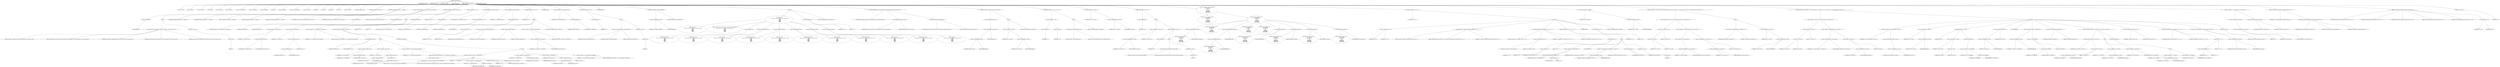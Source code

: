 digraph hostapd_notif_assoc {  
"1000120" [label = "(METHOD,hostapd_notif_assoc)" ]
"1000121" [label = "(PARAM,hostapd_data *hapd)" ]
"1000122" [label = "(PARAM,const u8 *addr)" ]
"1000123" [label = "(PARAM,const u8 *req_ies)" ]
"1000124" [label = "(PARAM,size_t req_ies_len)" ]
"1000125" [label = "(PARAM,int reassoc)" ]
"1000126" [label = "(BLOCK,,)" ]
"1000127" [label = "(LOCAL,v10: __int64)" ]
"1000128" [label = "(LOCAL,v11: const u8 *)" ]
"1000129" [label = "(LOCAL,v12: const char *)" ]
"1000130" [label = "(LOCAL,v13: size_t)" ]
"1000131" [label = "(LOCAL,v14: sta_info *)" ]
"1000132" [label = "(LOCAL,v15: sta_info *)" ]
"1000133" [label = "(LOCAL,v16: wpa_state_machine *)" ]
"1000134" [label = "(LOCAL,v17: unsigned int)" ]
"1000135" [label = "(LOCAL,v18: unsigned int)" ]
"1000136" [label = "(LOCAL,v19: int)" ]
"1000137" [label = "(LOCAL,v20: unsigned int)" ]
"1000138" [label = "(LOCAL,v21: wpa_state_machine *)" ]
"1000139" [label = "(LOCAL,v22: wpa_event)" ]
"1000140" [label = "(LOCAL,v24: u32)" ]
"1000141" [label = "(LOCAL,v25: int)" ]
"1000142" [label = "(LOCAL,v26: u32)" ]
"1000143" [label = "(LOCAL,v27: u8 *)" ]
"1000144" [label = "(LOCAL,eid: u8 [ 1064 ])" ]
"1000145" [label = "(LOCAL,elems: ieee802_11_elems)" ]
"1000146" [label = "(CONTROL_STRUCTURE,if ( !addr ),if ( !addr ))" ]
"1000147" [label = "(<operator>.logicalNot,!addr)" ]
"1000148" [label = "(IDENTIFIER,addr,!addr)" ]
"1000149" [label = "(BLOCK,,)" ]
"1000150" [label = "(wpa_printf,wpa_printf(2, \"hostapd_notif_assoc: Skip event with no address\", req_ies, req_ies_len, reassoc))" ]
"1000151" [label = "(LITERAL,2,wpa_printf(2, \"hostapd_notif_assoc: Skip event with no address\", req_ies, req_ies_len, reassoc))" ]
"1000152" [label = "(LITERAL,\"hostapd_notif_assoc: Skip event with no address\",wpa_printf(2, \"hostapd_notif_assoc: Skip event with no address\", req_ies, req_ies_len, reassoc))" ]
"1000153" [label = "(IDENTIFIER,req_ies,wpa_printf(2, \"hostapd_notif_assoc: Skip event with no address\", req_ies, req_ies_len, reassoc))" ]
"1000154" [label = "(IDENTIFIER,req_ies_len,wpa_printf(2, \"hostapd_notif_assoc: Skip event with no address\", req_ies, req_ies_len, reassoc))" ]
"1000155" [label = "(IDENTIFIER,reassoc,wpa_printf(2, \"hostapd_notif_assoc: Skip event with no address\", req_ies, req_ies_len, reassoc))" ]
"1000156" [label = "(RETURN,return -1;,return -1;)" ]
"1000157" [label = "(<operator>.minus,-1)" ]
"1000158" [label = "(LITERAL,1,-1)" ]
"1000159" [label = "(hostapd_logger,hostapd_logger(hapd, addr, 1u, 2, \"associated\"))" ]
"1000160" [label = "(IDENTIFIER,hapd,hostapd_logger(hapd, addr, 1u, 2, \"associated\"))" ]
"1000161" [label = "(IDENTIFIER,addr,hostapd_logger(hapd, addr, 1u, 2, \"associated\"))" ]
"1000162" [label = "(LITERAL,1u,hostapd_logger(hapd, addr, 1u, 2, \"associated\"))" ]
"1000163" [label = "(LITERAL,2,hostapd_logger(hapd, addr, 1u, 2, \"associated\"))" ]
"1000164" [label = "(LITERAL,\"associated\",hostapd_logger(hapd, addr, 1u, 2, \"associated\"))" ]
"1000165" [label = "(ieee802_11_parse_elems,ieee802_11_parse_elems(req_ies, req_ies_len, &elems, 0))" ]
"1000166" [label = "(IDENTIFIER,req_ies,ieee802_11_parse_elems(req_ies, req_ies_len, &elems, 0))" ]
"1000167" [label = "(IDENTIFIER,req_ies_len,ieee802_11_parse_elems(req_ies, req_ies_len, &elems, 0))" ]
"1000168" [label = "(<operator>.addressOf,&elems)" ]
"1000169" [label = "(IDENTIFIER,elems,ieee802_11_parse_elems(req_ies, req_ies_len, &elems, 0))" ]
"1000170" [label = "(LITERAL,0,ieee802_11_parse_elems(req_ies, req_ies_len, &elems, 0))" ]
"1000171" [label = "(CONTROL_STRUCTURE,if ( elems.wps_ie ),if ( elems.wps_ie ))" ]
"1000172" [label = "(<operator>.fieldAccess,elems.wps_ie)" ]
"1000173" [label = "(IDENTIFIER,elems,if ( elems.wps_ie ))" ]
"1000174" [label = "(FIELD_IDENTIFIER,wps_ie,wps_ie)" ]
"1000175" [label = "(BLOCK,,)" ]
"1000176" [label = "(<operator>.assignment,v10 = elems.wps_ie_len)" ]
"1000177" [label = "(IDENTIFIER,v10,v10 = elems.wps_ie_len)" ]
"1000178" [label = "(<operator>.fieldAccess,elems.wps_ie_len)" ]
"1000179" [label = "(IDENTIFIER,elems,v10 = elems.wps_ie_len)" ]
"1000180" [label = "(FIELD_IDENTIFIER,wps_ie_len,wps_ie_len)" ]
"1000181" [label = "(<operator>.assignment,v11 = elems.wps_ie - 2)" ]
"1000182" [label = "(IDENTIFIER,v11,v11 = elems.wps_ie - 2)" ]
"1000183" [label = "(<operator>.subtraction,elems.wps_ie - 2)" ]
"1000184" [label = "(<operator>.fieldAccess,elems.wps_ie)" ]
"1000185" [label = "(IDENTIFIER,elems,elems.wps_ie - 2)" ]
"1000186" [label = "(FIELD_IDENTIFIER,wps_ie,wps_ie)" ]
"1000187" [label = "(LITERAL,2,elems.wps_ie - 2)" ]
"1000188" [label = "(<operator>.assignment,v12 = \"STA included WPS IE in (Re)AssocReq\")" ]
"1000189" [label = "(IDENTIFIER,v12,v12 = \"STA included WPS IE in (Re)AssocReq\")" ]
"1000190" [label = "(LITERAL,\"STA included WPS IE in (Re)AssocReq\",v12 = \"STA included WPS IE in (Re)AssocReq\")" ]
"1000191" [label = "(CONTROL_STRUCTURE,else,else)" ]
"1000192" [label = "(CONTROL_STRUCTURE,if ( elems.rsn_ie ),if ( elems.rsn_ie ))" ]
"1000193" [label = "(<operator>.fieldAccess,elems.rsn_ie)" ]
"1000194" [label = "(IDENTIFIER,elems,if ( elems.rsn_ie ))" ]
"1000195" [label = "(FIELD_IDENTIFIER,rsn_ie,rsn_ie)" ]
"1000196" [label = "(BLOCK,,)" ]
"1000197" [label = "(<operator>.assignment,v10 = elems.rsn_ie_len)" ]
"1000198" [label = "(IDENTIFIER,v10,v10 = elems.rsn_ie_len)" ]
"1000199" [label = "(<operator>.fieldAccess,elems.rsn_ie_len)" ]
"1000200" [label = "(IDENTIFIER,elems,v10 = elems.rsn_ie_len)" ]
"1000201" [label = "(FIELD_IDENTIFIER,rsn_ie_len,rsn_ie_len)" ]
"1000202" [label = "(<operator>.assignment,v11 = elems.rsn_ie - 2)" ]
"1000203" [label = "(IDENTIFIER,v11,v11 = elems.rsn_ie - 2)" ]
"1000204" [label = "(<operator>.subtraction,elems.rsn_ie - 2)" ]
"1000205" [label = "(<operator>.fieldAccess,elems.rsn_ie)" ]
"1000206" [label = "(IDENTIFIER,elems,elems.rsn_ie - 2)" ]
"1000207" [label = "(FIELD_IDENTIFIER,rsn_ie,rsn_ie)" ]
"1000208" [label = "(LITERAL,2,elems.rsn_ie - 2)" ]
"1000209" [label = "(<operator>.assignment,v12 = \"STA included RSN IE in (Re)AssocReq\")" ]
"1000210" [label = "(IDENTIFIER,v12,v12 = \"STA included RSN IE in (Re)AssocReq\")" ]
"1000211" [label = "(LITERAL,\"STA included RSN IE in (Re)AssocReq\",v12 = \"STA included RSN IE in (Re)AssocReq\")" ]
"1000212" [label = "(CONTROL_STRUCTURE,else,else)" ]
"1000213" [label = "(BLOCK,,)" ]
"1000214" [label = "(CONTROL_STRUCTURE,if ( !elems.wpa_ie ),if ( !elems.wpa_ie ))" ]
"1000215" [label = "(<operator>.logicalNot,!elems.wpa_ie)" ]
"1000216" [label = "(<operator>.fieldAccess,elems.wpa_ie)" ]
"1000217" [label = "(IDENTIFIER,elems,!elems.wpa_ie)" ]
"1000218" [label = "(FIELD_IDENTIFIER,wpa_ie,wpa_ie)" ]
"1000219" [label = "(BLOCK,,)" ]
"1000220" [label = "(wpa_printf,wpa_printf(2, \"STA did not include WPS/RSN/WPA IE in (Re)AssocReq\"))" ]
"1000221" [label = "(LITERAL,2,wpa_printf(2, \"STA did not include WPS/RSN/WPA IE in (Re)AssocReq\"))" ]
"1000222" [label = "(LITERAL,\"STA did not include WPS/RSN/WPA IE in (Re)AssocReq\",wpa_printf(2, \"STA did not include WPS/RSN/WPA IE in (Re)AssocReq\"))" ]
"1000223" [label = "(IDENTIFIER,L,)" ]
"1000224" [label = "(IDENTIFIER,L,)" ]
"1000225" [label = "(<operator>.assignment,v14 = ap_get_sta(hapd, addr))" ]
"1000226" [label = "(IDENTIFIER,v14,v14 = ap_get_sta(hapd, addr))" ]
"1000227" [label = "(ap_get_sta,ap_get_sta(hapd, addr))" ]
"1000228" [label = "(IDENTIFIER,hapd,ap_get_sta(hapd, addr))" ]
"1000229" [label = "(IDENTIFIER,addr,ap_get_sta(hapd, addr))" ]
"1000230" [label = "(CONTROL_STRUCTURE,if ( v14 ),if ( v14 ))" ]
"1000231" [label = "(IDENTIFIER,v14,if ( v14 ))" ]
"1000232" [label = "(CONTROL_STRUCTURE,goto LABEL_10;,goto LABEL_10;)" ]
"1000233" [label = "(CONTROL_STRUCTURE,goto LABEL_12;,goto LABEL_12;)" ]
"1000234" [label = "(<operator>.assignment,v10 = elems.wpa_ie_len)" ]
"1000235" [label = "(IDENTIFIER,v10,v10 = elems.wpa_ie_len)" ]
"1000236" [label = "(<operator>.fieldAccess,elems.wpa_ie_len)" ]
"1000237" [label = "(IDENTIFIER,elems,v10 = elems.wpa_ie_len)" ]
"1000238" [label = "(FIELD_IDENTIFIER,wpa_ie_len,wpa_ie_len)" ]
"1000239" [label = "(<operator>.assignment,v11 = elems.wpa_ie - 2)" ]
"1000240" [label = "(IDENTIFIER,v11,v11 = elems.wpa_ie - 2)" ]
"1000241" [label = "(<operator>.subtraction,elems.wpa_ie - 2)" ]
"1000242" [label = "(<operator>.fieldAccess,elems.wpa_ie)" ]
"1000243" [label = "(IDENTIFIER,elems,elems.wpa_ie - 2)" ]
"1000244" [label = "(FIELD_IDENTIFIER,wpa_ie,wpa_ie)" ]
"1000245" [label = "(LITERAL,2,elems.wpa_ie - 2)" ]
"1000246" [label = "(<operator>.assignment,v12 = \"STA included WPA IE in (Re)AssocReq\")" ]
"1000247" [label = "(IDENTIFIER,v12,v12 = \"STA included WPA IE in (Re)AssocReq\")" ]
"1000248" [label = "(LITERAL,\"STA included WPA IE in (Re)AssocReq\",v12 = \"STA included WPA IE in (Re)AssocReq\")" ]
"1000249" [label = "(<operator>.assignment,v13 = v10 + 2)" ]
"1000250" [label = "(IDENTIFIER,v13,v13 = v10 + 2)" ]
"1000251" [label = "(<operator>.addition,v10 + 2)" ]
"1000252" [label = "(IDENTIFIER,v10,v10 + 2)" ]
"1000253" [label = "(LITERAL,2,v10 + 2)" ]
"1000254" [label = "(wpa_printf,wpa_printf(2, (const unsigned __int8 *)v12))" ]
"1000255" [label = "(LITERAL,2,wpa_printf(2, (const unsigned __int8 *)v12))" ]
"1000256" [label = "(<operator>.cast,(const unsigned __int8 *)v12)" ]
"1000257" [label = "(UNKNOWN,const unsigned __int8 *,const unsigned __int8 *)" ]
"1000258" [label = "(IDENTIFIER,v12,(const unsigned __int8 *)v12)" ]
"1000259" [label = "(<operator>.assignment,v14 = ap_get_sta(hapd, addr))" ]
"1000260" [label = "(IDENTIFIER,v14,v14 = ap_get_sta(hapd, addr))" ]
"1000261" [label = "(ap_get_sta,ap_get_sta(hapd, addr))" ]
"1000262" [label = "(IDENTIFIER,hapd,ap_get_sta(hapd, addr))" ]
"1000263" [label = "(IDENTIFIER,addr,ap_get_sta(hapd, addr))" ]
"1000264" [label = "(CONTROL_STRUCTURE,if ( v14 ),if ( v14 ))" ]
"1000265" [label = "(IDENTIFIER,v14,if ( v14 ))" ]
"1000266" [label = "(BLOCK,,)" ]
"1000267" [label = "(JUMP_TARGET,LABEL_10)" ]
"1000268" [label = "(<operator>.assignment,v15 = v14)" ]
"1000269" [label = "(IDENTIFIER,v15,v15 = v14)" ]
"1000270" [label = "(IDENTIFIER,v14,v15 = v14)" ]
"1000271" [label = "(ap_sta_no_session_timeout,ap_sta_no_session_timeout(hapd, v14))" ]
"1000272" [label = "(IDENTIFIER,hapd,ap_sta_no_session_timeout(hapd, v14))" ]
"1000273" [label = "(IDENTIFIER,v14,ap_sta_no_session_timeout(hapd, v14))" ]
"1000274" [label = "(accounting_sta_stop,accounting_sta_stop(hapd, v15))" ]
"1000275" [label = "(IDENTIFIER,hapd,accounting_sta_stop(hapd, v15))" ]
"1000276" [label = "(IDENTIFIER,v15,accounting_sta_stop(hapd, v15))" ]
"1000277" [label = "(<operator>.assignment,v15->timeout_next = STA_NULLFUNC)" ]
"1000278" [label = "(<operator>.indirectFieldAccess,v15->timeout_next)" ]
"1000279" [label = "(IDENTIFIER,v15,v15->timeout_next = STA_NULLFUNC)" ]
"1000280" [label = "(FIELD_IDENTIFIER,timeout_next,timeout_next)" ]
"1000281" [label = "(IDENTIFIER,STA_NULLFUNC,v15->timeout_next = STA_NULLFUNC)" ]
"1000282" [label = "(CONTROL_STRUCTURE,goto LABEL_13;,goto LABEL_13;)" ]
"1000283" [label = "(JUMP_TARGET,LABEL_12)" ]
"1000284" [label = "(<operator>.assignment,v15 = ap_sta_add(hapd, addr))" ]
"1000285" [label = "(IDENTIFIER,v15,v15 = ap_sta_add(hapd, addr))" ]
"1000286" [label = "(ap_sta_add,ap_sta_add(hapd, addr))" ]
"1000287" [label = "(IDENTIFIER,hapd,ap_sta_add(hapd, addr))" ]
"1000288" [label = "(IDENTIFIER,addr,ap_sta_add(hapd, addr))" ]
"1000289" [label = "(CONTROL_STRUCTURE,if ( !v15 ),if ( !v15 ))" ]
"1000290" [label = "(<operator>.logicalNot,!v15)" ]
"1000291" [label = "(IDENTIFIER,v15,!v15)" ]
"1000292" [label = "(BLOCK,,)" ]
"1000293" [label = "(hostapd_drv_sta_disassoc,hostapd_drv_sta_disassoc(hapd, addr, 5))" ]
"1000294" [label = "(IDENTIFIER,hapd,hostapd_drv_sta_disassoc(hapd, addr, 5))" ]
"1000295" [label = "(IDENTIFIER,addr,hostapd_drv_sta_disassoc(hapd, addr, 5))" ]
"1000296" [label = "(LITERAL,5,hostapd_drv_sta_disassoc(hapd, addr, 5))" ]
"1000297" [label = "(RETURN,return -1;,return -1;)" ]
"1000298" [label = "(<operator>.minus,-1)" ]
"1000299" [label = "(LITERAL,1,-1)" ]
"1000300" [label = "(JUMP_TARGET,LABEL_13)" ]
"1000301" [label = "(<operators>.assignmentAnd,v15->flags &= 0xFFFECFFF)" ]
"1000302" [label = "(<operator>.indirectFieldAccess,v15->flags)" ]
"1000303" [label = "(IDENTIFIER,v15,v15->flags &= 0xFFFECFFF)" ]
"1000304" [label = "(FIELD_IDENTIFIER,flags,flags)" ]
"1000305" [label = "(LITERAL,0xFFFECFFF,v15->flags &= 0xFFFECFFF)" ]
"1000306" [label = "(BLOCK,,)" ]
"1000307" [label = "(wpa_printf,wpa_printf(\n      3,\n      \"STA %02x:%02x:%02x:%02x:%02x:%02x not allowed to connect\",\n      *addr,\n      addr[1],\n      addr[2],\n      addr[3],\n      addr[4],\n      addr[5]))" ]
"1000308" [label = "(LITERAL,3,wpa_printf(\n      3,\n      \"STA %02x:%02x:%02x:%02x:%02x:%02x not allowed to connect\",\n      *addr,\n      addr[1],\n      addr[2],\n      addr[3],\n      addr[4],\n      addr[5]))" ]
"1000309" [label = "(LITERAL,\"STA %02x:%02x:%02x:%02x:%02x:%02x not allowed to connect\",wpa_printf(\n      3,\n      \"STA %02x:%02x:%02x:%02x:%02x:%02x not allowed to connect\",\n      *addr,\n      addr[1],\n      addr[2],\n      addr[3],\n      addr[4],\n      addr[5]))" ]
"1000310" [label = "(<operator>.indirection,*addr)" ]
"1000311" [label = "(IDENTIFIER,addr,wpa_printf(\n      3,\n      \"STA %02x:%02x:%02x:%02x:%02x:%02x not allowed to connect\",\n      *addr,\n      addr[1],\n      addr[2],\n      addr[3],\n      addr[4],\n      addr[5]))" ]
"1000312" [label = "(<operator>.indirectIndexAccess,addr[1])" ]
"1000313" [label = "(IDENTIFIER,addr,wpa_printf(\n      3,\n      \"STA %02x:%02x:%02x:%02x:%02x:%02x not allowed to connect\",\n      *addr,\n      addr[1],\n      addr[2],\n      addr[3],\n      addr[4],\n      addr[5]))" ]
"1000314" [label = "(LITERAL,1,wpa_printf(\n      3,\n      \"STA %02x:%02x:%02x:%02x:%02x:%02x not allowed to connect\",\n      *addr,\n      addr[1],\n      addr[2],\n      addr[3],\n      addr[4],\n      addr[5]))" ]
"1000315" [label = "(<operator>.indirectIndexAccess,addr[2])" ]
"1000316" [label = "(IDENTIFIER,addr,wpa_printf(\n      3,\n      \"STA %02x:%02x:%02x:%02x:%02x:%02x not allowed to connect\",\n      *addr,\n      addr[1],\n      addr[2],\n      addr[3],\n      addr[4],\n      addr[5]))" ]
"1000317" [label = "(LITERAL,2,wpa_printf(\n      3,\n      \"STA %02x:%02x:%02x:%02x:%02x:%02x not allowed to connect\",\n      *addr,\n      addr[1],\n      addr[2],\n      addr[3],\n      addr[4],\n      addr[5]))" ]
"1000318" [label = "(<operator>.indirectIndexAccess,addr[3])" ]
"1000319" [label = "(IDENTIFIER,addr,wpa_printf(\n      3,\n      \"STA %02x:%02x:%02x:%02x:%02x:%02x not allowed to connect\",\n      *addr,\n      addr[1],\n      addr[2],\n      addr[3],\n      addr[4],\n      addr[5]))" ]
"1000320" [label = "(LITERAL,3,wpa_printf(\n      3,\n      \"STA %02x:%02x:%02x:%02x:%02x:%02x not allowed to connect\",\n      *addr,\n      addr[1],\n      addr[2],\n      addr[3],\n      addr[4],\n      addr[5]))" ]
"1000321" [label = "(<operator>.indirectIndexAccess,addr[4])" ]
"1000322" [label = "(IDENTIFIER,addr,wpa_printf(\n      3,\n      \"STA %02x:%02x:%02x:%02x:%02x:%02x not allowed to connect\",\n      *addr,\n      addr[1],\n      addr[2],\n      addr[3],\n      addr[4],\n      addr[5]))" ]
"1000323" [label = "(LITERAL,4,wpa_printf(\n      3,\n      \"STA %02x:%02x:%02x:%02x:%02x:%02x not allowed to connect\",\n      *addr,\n      addr[1],\n      addr[2],\n      addr[3],\n      addr[4],\n      addr[5]))" ]
"1000324" [label = "(<operator>.indirectIndexAccess,addr[5])" ]
"1000325" [label = "(IDENTIFIER,addr,wpa_printf(\n      3,\n      \"STA %02x:%02x:%02x:%02x:%02x:%02x not allowed to connect\",\n      *addr,\n      addr[1],\n      addr[2],\n      addr[3],\n      addr[4],\n      addr[5]))" ]
"1000326" [label = "(LITERAL,5,wpa_printf(\n      3,\n      \"STA %02x:%02x:%02x:%02x:%02x:%02x not allowed to connect\",\n      *addr,\n      addr[1],\n      addr[2],\n      addr[3],\n      addr[4],\n      addr[5]))" ]
"1000327" [label = "(<operator>.assignment,v19 = 1)" ]
"1000328" [label = "(IDENTIFIER,v19,v19 = 1)" ]
"1000329" [label = "(LITERAL,1,v19 = 1)" ]
"1000330" [label = "(CONTROL_STRUCTURE,goto LABEL_32;,goto LABEL_32;)" ]
"1000331" [label = "(ap_copy_sta_supp_op_classes,ap_copy_sta_supp_op_classes(v15, elems.supp_op_classes, elems.supp_op_classes_len))" ]
"1000332" [label = "(IDENTIFIER,v15,ap_copy_sta_supp_op_classes(v15, elems.supp_op_classes, elems.supp_op_classes_len))" ]
"1000333" [label = "(<operator>.fieldAccess,elems.supp_op_classes)" ]
"1000334" [label = "(IDENTIFIER,elems,ap_copy_sta_supp_op_classes(v15, elems.supp_op_classes, elems.supp_op_classes_len))" ]
"1000335" [label = "(FIELD_IDENTIFIER,supp_op_classes,supp_op_classes)" ]
"1000336" [label = "(<operator>.fieldAccess,elems.supp_op_classes_len)" ]
"1000337" [label = "(IDENTIFIER,elems,ap_copy_sta_supp_op_classes(v15, elems.supp_op_classes, elems.supp_op_classes_len))" ]
"1000338" [label = "(FIELD_IDENTIFIER,supp_op_classes_len,supp_op_classes_len)" ]
"1000339" [label = "(CONTROL_STRUCTURE,if ( !hapd->conf->wpa ),if ( !hapd->conf->wpa ))" ]
"1000340" [label = "(<operator>.logicalNot,!hapd->conf->wpa)" ]
"1000341" [label = "(<operator>.indirectFieldAccess,hapd->conf->wpa)" ]
"1000342" [label = "(<operator>.indirectFieldAccess,hapd->conf)" ]
"1000343" [label = "(IDENTIFIER,hapd,!hapd->conf->wpa)" ]
"1000344" [label = "(FIELD_IDENTIFIER,conf,conf)" ]
"1000345" [label = "(FIELD_IDENTIFIER,wpa,wpa)" ]
"1000346" [label = "(BLOCK,,)" ]
"1000347" [label = "(<operator>.assignment,v20 = v15->flags)" ]
"1000348" [label = "(IDENTIFIER,v20,v20 = v15->flags)" ]
"1000349" [label = "(<operator>.indirectFieldAccess,v15->flags)" ]
"1000350" [label = "(IDENTIFIER,v15,v20 = v15->flags)" ]
"1000351" [label = "(FIELD_IDENTIFIER,flags,flags)" ]
"1000352" [label = "(CONTROL_STRUCTURE,goto LABEL_24;,goto LABEL_24;)" ]
"1000353" [label = "(CONTROL_STRUCTURE,if ( !v11 || !v13 ),if ( !v11 || !v13 ))" ]
"1000354" [label = "(<operator>.logicalOr,!v11 || !v13)" ]
"1000355" [label = "(<operator>.logicalNot,!v11)" ]
"1000356" [label = "(IDENTIFIER,v11,!v11)" ]
"1000357" [label = "(<operator>.logicalNot,!v13)" ]
"1000358" [label = "(IDENTIFIER,v13,!v13)" ]
"1000359" [label = "(BLOCK,,)" ]
"1000360" [label = "(wpa_printf,wpa_printf(2, \"No WPA/RSN IE from STA\"))" ]
"1000361" [label = "(LITERAL,2,wpa_printf(2, \"No WPA/RSN IE from STA\"))" ]
"1000362" [label = "(LITERAL,\"No WPA/RSN IE from STA\",wpa_printf(2, \"No WPA/RSN IE from STA\"))" ]
"1000363" [label = "(CONTROL_STRUCTURE,goto LABEL_30;,goto LABEL_30;)" ]
"1000364" [label = "(<operator>.assignment,v16 = v15->wpa_sm)" ]
"1000365" [label = "(IDENTIFIER,v16,v16 = v15->wpa_sm)" ]
"1000366" [label = "(<operator>.indirectFieldAccess,v15->wpa_sm)" ]
"1000367" [label = "(IDENTIFIER,v15,v16 = v15->wpa_sm)" ]
"1000368" [label = "(FIELD_IDENTIFIER,wpa_sm,wpa_sm)" ]
"1000369" [label = "(CONTROL_STRUCTURE,if ( !v16 ),if ( !v16 ))" ]
"1000370" [label = "(<operator>.logicalNot,!v16)" ]
"1000371" [label = "(IDENTIFIER,v16,!v16)" ]
"1000372" [label = "(BLOCK,,)" ]
"1000373" [label = "(<operator>.assignment,v15->wpa_sm = v16)" ]
"1000374" [label = "(<operator>.indirectFieldAccess,v15->wpa_sm)" ]
"1000375" [label = "(IDENTIFIER,v15,v15->wpa_sm = v16)" ]
"1000376" [label = "(FIELD_IDENTIFIER,wpa_sm,wpa_sm)" ]
"1000377" [label = "(IDENTIFIER,v16,v15->wpa_sm = v16)" ]
"1000378" [label = "(CONTROL_STRUCTURE,if ( !v16 ),if ( !v16 ))" ]
"1000379" [label = "(<operator>.logicalNot,!v16)" ]
"1000380" [label = "(IDENTIFIER,v16,!v16)" ]
"1000381" [label = "(BLOCK,,)" ]
"1000382" [label = "(wpa_printf,wpa_printf(5, \"Failed to initialize WPA state machine\"))" ]
"1000383" [label = "(LITERAL,5,wpa_printf(5, \"Failed to initialize WPA state machine\"))" ]
"1000384" [label = "(LITERAL,\"Failed to initialize WPA state machine\",wpa_printf(5, \"Failed to initialize WPA state machine\"))" ]
"1000385" [label = "(RETURN,return -1;,return -1;)" ]
"1000386" [label = "(<operator>.minus,-1)" ]
"1000387" [label = "(LITERAL,1,-1)" ]
"1000388" [label = "(<operator>.assignment,v17 = wpa_validate_wpa_ie(\n          hapd->wpa_auth,\n          v16,\n          hapd->iface->freq,\n          v11,\n          v13,\n          elems.mdie,\n          elems.mdie_len,\n          elems.owe_dh,\n          elems.owe_dh_len))" ]
"1000389" [label = "(IDENTIFIER,v17,v17 = wpa_validate_wpa_ie(\n          hapd->wpa_auth,\n          v16,\n          hapd->iface->freq,\n          v11,\n          v13,\n          elems.mdie,\n          elems.mdie_len,\n          elems.owe_dh,\n          elems.owe_dh_len))" ]
"1000390" [label = "(wpa_validate_wpa_ie,wpa_validate_wpa_ie(\n          hapd->wpa_auth,\n          v16,\n          hapd->iface->freq,\n          v11,\n          v13,\n          elems.mdie,\n          elems.mdie_len,\n          elems.owe_dh,\n          elems.owe_dh_len))" ]
"1000391" [label = "(<operator>.indirectFieldAccess,hapd->wpa_auth)" ]
"1000392" [label = "(IDENTIFIER,hapd,wpa_validate_wpa_ie(\n          hapd->wpa_auth,\n          v16,\n          hapd->iface->freq,\n          v11,\n          v13,\n          elems.mdie,\n          elems.mdie_len,\n          elems.owe_dh,\n          elems.owe_dh_len))" ]
"1000393" [label = "(FIELD_IDENTIFIER,wpa_auth,wpa_auth)" ]
"1000394" [label = "(IDENTIFIER,v16,wpa_validate_wpa_ie(\n          hapd->wpa_auth,\n          v16,\n          hapd->iface->freq,\n          v11,\n          v13,\n          elems.mdie,\n          elems.mdie_len,\n          elems.owe_dh,\n          elems.owe_dh_len))" ]
"1000395" [label = "(<operator>.indirectFieldAccess,hapd->iface->freq)" ]
"1000396" [label = "(<operator>.indirectFieldAccess,hapd->iface)" ]
"1000397" [label = "(IDENTIFIER,hapd,wpa_validate_wpa_ie(\n          hapd->wpa_auth,\n          v16,\n          hapd->iface->freq,\n          v11,\n          v13,\n          elems.mdie,\n          elems.mdie_len,\n          elems.owe_dh,\n          elems.owe_dh_len))" ]
"1000398" [label = "(FIELD_IDENTIFIER,iface,iface)" ]
"1000399" [label = "(FIELD_IDENTIFIER,freq,freq)" ]
"1000400" [label = "(IDENTIFIER,v11,wpa_validate_wpa_ie(\n          hapd->wpa_auth,\n          v16,\n          hapd->iface->freq,\n          v11,\n          v13,\n          elems.mdie,\n          elems.mdie_len,\n          elems.owe_dh,\n          elems.owe_dh_len))" ]
"1000401" [label = "(IDENTIFIER,v13,wpa_validate_wpa_ie(\n          hapd->wpa_auth,\n          v16,\n          hapd->iface->freq,\n          v11,\n          v13,\n          elems.mdie,\n          elems.mdie_len,\n          elems.owe_dh,\n          elems.owe_dh_len))" ]
"1000402" [label = "(<operator>.fieldAccess,elems.mdie)" ]
"1000403" [label = "(IDENTIFIER,elems,wpa_validate_wpa_ie(\n          hapd->wpa_auth,\n          v16,\n          hapd->iface->freq,\n          v11,\n          v13,\n          elems.mdie,\n          elems.mdie_len,\n          elems.owe_dh,\n          elems.owe_dh_len))" ]
"1000404" [label = "(FIELD_IDENTIFIER,mdie,mdie)" ]
"1000405" [label = "(<operator>.fieldAccess,elems.mdie_len)" ]
"1000406" [label = "(IDENTIFIER,elems,wpa_validate_wpa_ie(\n          hapd->wpa_auth,\n          v16,\n          hapd->iface->freq,\n          v11,\n          v13,\n          elems.mdie,\n          elems.mdie_len,\n          elems.owe_dh,\n          elems.owe_dh_len))" ]
"1000407" [label = "(FIELD_IDENTIFIER,mdie_len,mdie_len)" ]
"1000408" [label = "(<operator>.fieldAccess,elems.owe_dh)" ]
"1000409" [label = "(IDENTIFIER,elems,wpa_validate_wpa_ie(\n          hapd->wpa_auth,\n          v16,\n          hapd->iface->freq,\n          v11,\n          v13,\n          elems.mdie,\n          elems.mdie_len,\n          elems.owe_dh,\n          elems.owe_dh_len))" ]
"1000410" [label = "(FIELD_IDENTIFIER,owe_dh,owe_dh)" ]
"1000411" [label = "(<operator>.fieldAccess,elems.owe_dh_len)" ]
"1000412" [label = "(IDENTIFIER,elems,wpa_validate_wpa_ie(\n          hapd->wpa_auth,\n          v16,\n          hapd->iface->freq,\n          v11,\n          v13,\n          elems.mdie,\n          elems.mdie_len,\n          elems.owe_dh,\n          elems.owe_dh_len))" ]
"1000413" [label = "(FIELD_IDENTIFIER,owe_dh_len,owe_dh_len)" ]
"1000414" [label = "(CONTROL_STRUCTURE,if ( v17 ),if ( v17 ))" ]
"1000415" [label = "(IDENTIFIER,v17,if ( v17 ))" ]
"1000416" [label = "(BLOCK,,)" ]
"1000417" [label = "(<operator>.assignment,v18 = v17)" ]
"1000418" [label = "(IDENTIFIER,v18,v18 = v17)" ]
"1000419" [label = "(IDENTIFIER,v17,v18 = v17)" ]
"1000420" [label = "(wpa_printf,wpa_printf(2, \"WPA/RSN information element rejected? (res %u)\", v17))" ]
"1000421" [label = "(LITERAL,2,wpa_printf(2, \"WPA/RSN information element rejected? (res %u)\", v17))" ]
"1000422" [label = "(LITERAL,\"WPA/RSN information element rejected? (res %u)\",wpa_printf(2, \"WPA/RSN information element rejected? (res %u)\", v17))" ]
"1000423" [label = "(IDENTIFIER,v17,wpa_printf(2, \"WPA/RSN information element rejected? (res %u)\", v17))" ]
"1000424" [label = "(wpa_hexdump,wpa_hexdump(2, (const unsigned __int8 *)\"IE\", v11, v13))" ]
"1000425" [label = "(LITERAL,2,wpa_hexdump(2, (const unsigned __int8 *)\"IE\", v11, v13))" ]
"1000426" [label = "(<operator>.cast,(const unsigned __int8 *)\"IE\")" ]
"1000427" [label = "(UNKNOWN,const unsigned __int8 *,const unsigned __int8 *)" ]
"1000428" [label = "(LITERAL,\"IE\",(const unsigned __int8 *)\"IE\")" ]
"1000429" [label = "(IDENTIFIER,v11,wpa_hexdump(2, (const unsigned __int8 *)\"IE\", v11, v13))" ]
"1000430" [label = "(IDENTIFIER,v13,wpa_hexdump(2, (const unsigned __int8 *)\"IE\", v11, v13))" ]
"1000431" [label = "(CONTROL_STRUCTURE,if ( v18 - 2 < 7 ),if ( v18 - 2 < 7 ))" ]
"1000432" [label = "(<operator>.lessThan,v18 - 2 < 7)" ]
"1000433" [label = "(<operator>.subtraction,v18 - 2)" ]
"1000434" [label = "(IDENTIFIER,v18,v18 - 2)" ]
"1000435" [label = "(LITERAL,2,v18 - 2)" ]
"1000436" [label = "(LITERAL,7,v18 - 2 < 7)" ]
"1000437" [label = "(BLOCK,,)" ]
"1000438" [label = "(<operator>.assignment,v19 = dword_4843F0[v18 - 2])" ]
"1000439" [label = "(IDENTIFIER,v19,v19 = dword_4843F0[v18 - 2])" ]
"1000440" [label = "(<operator>.indirectIndexAccess,dword_4843F0[v18 - 2])" ]
"1000441" [label = "(IDENTIFIER,dword_4843F0,v19 = dword_4843F0[v18 - 2])" ]
"1000442" [label = "(<operator>.subtraction,v18 - 2)" ]
"1000443" [label = "(IDENTIFIER,v18,v18 - 2)" ]
"1000444" [label = "(LITERAL,2,v18 - 2)" ]
"1000445" [label = "(JUMP_TARGET,LABEL_32)" ]
"1000446" [label = "(hostapd_drv_sta_disassoc,hostapd_drv_sta_disassoc(hapd, v15->addr, v19))" ]
"1000447" [label = "(IDENTIFIER,hapd,hostapd_drv_sta_disassoc(hapd, v15->addr, v19))" ]
"1000448" [label = "(<operator>.indirectFieldAccess,v15->addr)" ]
"1000449" [label = "(IDENTIFIER,v15,hostapd_drv_sta_disassoc(hapd, v15->addr, v19))" ]
"1000450" [label = "(FIELD_IDENTIFIER,addr,addr)" ]
"1000451" [label = "(IDENTIFIER,v19,hostapd_drv_sta_disassoc(hapd, v15->addr, v19))" ]
"1000452" [label = "(ap_free_sta,ap_free_sta(hapd, v15))" ]
"1000453" [label = "(IDENTIFIER,hapd,ap_free_sta(hapd, v15))" ]
"1000454" [label = "(IDENTIFIER,v15,ap_free_sta(hapd, v15))" ]
"1000455" [label = "(RETURN,return -1;,return -1;)" ]
"1000456" [label = "(<operator>.minus,-1)" ]
"1000457" [label = "(LITERAL,1,-1)" ]
"1000458" [label = "(JUMP_TARGET,LABEL_30)" ]
"1000459" [label = "(<operator>.assignment,v19 = 13)" ]
"1000460" [label = "(IDENTIFIER,v19,v19 = 13)" ]
"1000461" [label = "(LITERAL,13,v19 = 13)" ]
"1000462" [label = "(CONTROL_STRUCTURE,goto LABEL_32;,goto LABEL_32;)" ]
"1000463" [label = "(<operator>.assignment,v24 = v15->flags)" ]
"1000464" [label = "(IDENTIFIER,v24,v24 = v15->flags)" ]
"1000465" [label = "(<operator>.indirectFieldAccess,v15->flags)" ]
"1000466" [label = "(IDENTIFIER,v15,v24 = v15->flags)" ]
"1000467" [label = "(FIELD_IDENTIFIER,flags,flags)" ]
"1000468" [label = "(CONTROL_STRUCTURE,if ( (~v24 & 0x402) == 0 && !v15->sa_query_timed_out && v15->sa_query_count >= 1 ),if ( (~v24 & 0x402) == 0 && !v15->sa_query_timed_out && v15->sa_query_count >= 1 ))" ]
"1000469" [label = "(<operator>.logicalAnd,(~v24 & 0x402) == 0 && !v15->sa_query_timed_out && v15->sa_query_count >= 1)" ]
"1000470" [label = "(<operator>.equals,(~v24 & 0x402) == 0)" ]
"1000471" [label = "(<operator>.and,~v24 & 0x402)" ]
"1000472" [label = "(IDENTIFIER,~v24,~v24 & 0x402)" ]
"1000473" [label = "(LITERAL,0x402,~v24 & 0x402)" ]
"1000474" [label = "(LITERAL,0,(~v24 & 0x402) == 0)" ]
"1000475" [label = "(<operator>.logicalAnd,!v15->sa_query_timed_out && v15->sa_query_count >= 1)" ]
"1000476" [label = "(<operator>.logicalNot,!v15->sa_query_timed_out)" ]
"1000477" [label = "(<operator>.indirectFieldAccess,v15->sa_query_timed_out)" ]
"1000478" [label = "(IDENTIFIER,v15,!v15->sa_query_timed_out)" ]
"1000479" [label = "(FIELD_IDENTIFIER,sa_query_timed_out,sa_query_timed_out)" ]
"1000480" [label = "(<operator>.greaterEqualsThan,v15->sa_query_count >= 1)" ]
"1000481" [label = "(<operator>.indirectFieldAccess,v15->sa_query_count)" ]
"1000482" [label = "(IDENTIFIER,v15,v15->sa_query_count >= 1)" ]
"1000483" [label = "(FIELD_IDENTIFIER,sa_query_count,sa_query_count)" ]
"1000484" [label = "(LITERAL,1,v15->sa_query_count >= 1)" ]
"1000485" [label = "(BLOCK,,)" ]
"1000486" [label = "(ap_check_sa_query_timeout,ap_check_sa_query_timeout(hapd, v15))" ]
"1000487" [label = "(IDENTIFIER,hapd,ap_check_sa_query_timeout(hapd, v15))" ]
"1000488" [label = "(IDENTIFIER,v15,ap_check_sa_query_timeout(hapd, v15))" ]
"1000489" [label = "(<operator>.assignment,v24 = v15->flags)" ]
"1000490" [label = "(IDENTIFIER,v24,v24 = v15->flags)" ]
"1000491" [label = "(<operator>.indirectFieldAccess,v15->flags)" ]
"1000492" [label = "(IDENTIFIER,v15,v24 = v15->flags)" ]
"1000493" [label = "(FIELD_IDENTIFIER,flags,flags)" ]
"1000494" [label = "(CONTROL_STRUCTURE,if ( (~v24 & 0x402) != 0 || v15->sa_query_timed_out || v15->auth_alg == 2 ),if ( (~v24 & 0x402) != 0 || v15->sa_query_timed_out || v15->auth_alg == 2 ))" ]
"1000495" [label = "(<operator>.logicalOr,(~v24 & 0x402) != 0 || v15->sa_query_timed_out || v15->auth_alg == 2)" ]
"1000496" [label = "(<operator>.notEquals,(~v24 & 0x402) != 0)" ]
"1000497" [label = "(<operator>.and,~v24 & 0x402)" ]
"1000498" [label = "(IDENTIFIER,~v24,~v24 & 0x402)" ]
"1000499" [label = "(LITERAL,0x402,~v24 & 0x402)" ]
"1000500" [label = "(LITERAL,0,(~v24 & 0x402) != 0)" ]
"1000501" [label = "(<operator>.logicalOr,v15->sa_query_timed_out || v15->auth_alg == 2)" ]
"1000502" [label = "(<operator>.indirectFieldAccess,v15->sa_query_timed_out)" ]
"1000503" [label = "(IDENTIFIER,v15,v15->sa_query_timed_out || v15->auth_alg == 2)" ]
"1000504" [label = "(FIELD_IDENTIFIER,sa_query_timed_out,sa_query_timed_out)" ]
"1000505" [label = "(<operator>.equals,v15->auth_alg == 2)" ]
"1000506" [label = "(<operator>.indirectFieldAccess,v15->auth_alg)" ]
"1000507" [label = "(IDENTIFIER,v15,v15->auth_alg == 2)" ]
"1000508" [label = "(FIELD_IDENTIFIER,auth_alg,auth_alg)" ]
"1000509" [label = "(LITERAL,2,v15->auth_alg == 2)" ]
"1000510" [label = "(BLOCK,,)" ]
"1000511" [label = "(<operator>.assignment,v25 = wpa_auth_uses_mfp(v15->wpa_sm))" ]
"1000512" [label = "(IDENTIFIER,v25,v25 = wpa_auth_uses_mfp(v15->wpa_sm))" ]
"1000513" [label = "(wpa_auth_uses_mfp,wpa_auth_uses_mfp(v15->wpa_sm))" ]
"1000514" [label = "(<operator>.indirectFieldAccess,v15->wpa_sm)" ]
"1000515" [label = "(IDENTIFIER,v15,wpa_auth_uses_mfp(v15->wpa_sm))" ]
"1000516" [label = "(FIELD_IDENTIFIER,wpa_sm,wpa_sm)" ]
"1000517" [label = "(<operator>.assignment,v26 = v15->flags)" ]
"1000518" [label = "(IDENTIFIER,v26,v26 = v15->flags)" ]
"1000519" [label = "(<operator>.indirectFieldAccess,v15->flags)" ]
"1000520" [label = "(IDENTIFIER,v15,v26 = v15->flags)" ]
"1000521" [label = "(FIELD_IDENTIFIER,flags,flags)" ]
"1000522" [label = "(CONTROL_STRUCTURE,if ( v25 ),if ( v25 ))" ]
"1000523" [label = "(IDENTIFIER,v25,if ( v25 ))" ]
"1000524" [label = "(<operator>.assignment,v20 = v26 | 0x400)" ]
"1000525" [label = "(IDENTIFIER,v20,v20 = v26 | 0x400)" ]
"1000526" [label = "(<operator>.or,v26 | 0x400)" ]
"1000527" [label = "(IDENTIFIER,v26,v26 | 0x400)" ]
"1000528" [label = "(LITERAL,0x400,v26 | 0x400)" ]
"1000529" [label = "(CONTROL_STRUCTURE,else,else)" ]
"1000530" [label = "(<operator>.assignment,v20 = v26 & 0xFFFFFBFF)" ]
"1000531" [label = "(IDENTIFIER,v20,v20 = v26 & 0xFFFFFBFF)" ]
"1000532" [label = "(<operator>.and,v26 & 0xFFFFFBFF)" ]
"1000533" [label = "(IDENTIFIER,v26,v26 & 0xFFFFFBFF)" ]
"1000534" [label = "(LITERAL,0xFFFFFBFF,v26 & 0xFFFFFBFF)" ]
"1000535" [label = "(<operator>.assignment,v15->flags = v20)" ]
"1000536" [label = "(<operator>.indirectFieldAccess,v15->flags)" ]
"1000537" [label = "(IDENTIFIER,v15,v15->flags = v20)" ]
"1000538" [label = "(FIELD_IDENTIFIER,flags,flags)" ]
"1000539" [label = "(IDENTIFIER,v20,v15->flags = v20)" ]
"1000540" [label = "(JUMP_TARGET,LABEL_24)" ]
"1000541" [label = "(<operator>.assignment,v15->flags = v20 & 0xFFF7FFFF | 3)" ]
"1000542" [label = "(<operator>.indirectFieldAccess,v15->flags)" ]
"1000543" [label = "(IDENTIFIER,v15,v15->flags = v20 & 0xFFF7FFFF | 3)" ]
"1000544" [label = "(FIELD_IDENTIFIER,flags,flags)" ]
"1000545" [label = "(<operator>.or,v20 & 0xFFF7FFFF | 3)" ]
"1000546" [label = "(<operator>.and,v20 & 0xFFF7FFFF)" ]
"1000547" [label = "(IDENTIFIER,v20,v20 & 0xFFF7FFFF)" ]
"1000548" [label = "(LITERAL,0xFFF7FFFF,v20 & 0xFFF7FFFF)" ]
"1000549" [label = "(LITERAL,3,v20 & 0xFFF7FFFF | 3)" ]
"1000550" [label = "(hostapd_set_sta_flags,hostapd_set_sta_flags(hapd, v15))" ]
"1000551" [label = "(IDENTIFIER,hapd,hostapd_set_sta_flags(hapd, v15))" ]
"1000552" [label = "(IDENTIFIER,v15,hostapd_set_sta_flags(hapd, v15))" ]
"1000553" [label = "(CONTROL_STRUCTURE,if ( reassoc && v15->auth_alg == 2 ),if ( reassoc && v15->auth_alg == 2 ))" ]
"1000554" [label = "(<operator>.logicalAnd,reassoc && v15->auth_alg == 2)" ]
"1000555" [label = "(IDENTIFIER,reassoc,reassoc && v15->auth_alg == 2)" ]
"1000556" [label = "(<operator>.equals,v15->auth_alg == 2)" ]
"1000557" [label = "(<operator>.indirectFieldAccess,v15->auth_alg)" ]
"1000558" [label = "(IDENTIFIER,v15,v15->auth_alg == 2)" ]
"1000559" [label = "(FIELD_IDENTIFIER,auth_alg,auth_alg)" ]
"1000560" [label = "(LITERAL,2,v15->auth_alg == 2)" ]
"1000561" [label = "(BLOCK,,)" ]
"1000562" [label = "(<operator>.assignment,v21 = v15->wpa_sm)" ]
"1000563" [label = "(IDENTIFIER,v21,v21 = v15->wpa_sm)" ]
"1000564" [label = "(<operator>.indirectFieldAccess,v15->wpa_sm)" ]
"1000565" [label = "(IDENTIFIER,v15,v21 = v15->wpa_sm)" ]
"1000566" [label = "(FIELD_IDENTIFIER,wpa_sm,wpa_sm)" ]
"1000567" [label = "(<operator>.assignment,v22 = WPA_ASSOC_FT)" ]
"1000568" [label = "(IDENTIFIER,v22,v22 = WPA_ASSOC_FT)" ]
"1000569" [label = "(IDENTIFIER,WPA_ASSOC_FT,v22 = WPA_ASSOC_FT)" ]
"1000570" [label = "(CONTROL_STRUCTURE,else,else)" ]
"1000571" [label = "(BLOCK,,)" ]
"1000572" [label = "(<operator>.assignment,v21 = v15->wpa_sm)" ]
"1000573" [label = "(IDENTIFIER,v21,v21 = v15->wpa_sm)" ]
"1000574" [label = "(<operator>.indirectFieldAccess,v15->wpa_sm)" ]
"1000575" [label = "(IDENTIFIER,v15,v21 = v15->wpa_sm)" ]
"1000576" [label = "(FIELD_IDENTIFIER,wpa_sm,wpa_sm)" ]
"1000577" [label = "(<operator>.assignment,v22 = WPA_ASSOC)" ]
"1000578" [label = "(IDENTIFIER,v22,v22 = WPA_ASSOC)" ]
"1000579" [label = "(IDENTIFIER,WPA_ASSOC,v22 = WPA_ASSOC)" ]
"1000580" [label = "(wpa_auth_sm_event,wpa_auth_sm_event(v21, v22))" ]
"1000581" [label = "(IDENTIFIER,v21,wpa_auth_sm_event(v21, v22))" ]
"1000582" [label = "(IDENTIFIER,v22,wpa_auth_sm_event(v21, v22))" ]
"1000583" [label = "(hostapd_new_assoc_sta,hostapd_new_assoc_sta(hapd, v15, (v20 >> 1) & 1))" ]
"1000584" [label = "(IDENTIFIER,hapd,hostapd_new_assoc_sta(hapd, v15, (v20 >> 1) & 1))" ]
"1000585" [label = "(IDENTIFIER,v15,hostapd_new_assoc_sta(hapd, v15, (v20 >> 1) & 1))" ]
"1000586" [label = "(<operator>.and,(v20 >> 1) & 1)" ]
"1000587" [label = "(<operator>.arithmeticShiftRight,v20 >> 1)" ]
"1000588" [label = "(IDENTIFIER,v20,v20 >> 1)" ]
"1000589" [label = "(LITERAL,1,v20 >> 1)" ]
"1000590" [label = "(LITERAL,1,(v20 >> 1) & 1)" ]
"1000591" [label = "(ieee802_1x_notify_port_enabled,ieee802_1x_notify_port_enabled(v15->eapol_sm, 1))" ]
"1000592" [label = "(<operator>.indirectFieldAccess,v15->eapol_sm)" ]
"1000593" [label = "(IDENTIFIER,v15,ieee802_1x_notify_port_enabled(v15->eapol_sm, 1))" ]
"1000594" [label = "(FIELD_IDENTIFIER,eapol_sm,eapol_sm)" ]
"1000595" [label = "(LITERAL,1,ieee802_1x_notify_port_enabled(v15->eapol_sm, 1))" ]
"1000596" [label = "(RETURN,return 0;,return 0;)" ]
"1000597" [label = "(LITERAL,0,return 0;)" ]
"1000598" [label = "(CONTROL_STRUCTURE,if ( !v15->sa_query_count ),if ( !v15->sa_query_count ))" ]
"1000599" [label = "(<operator>.logicalNot,!v15->sa_query_count)" ]
"1000600" [label = "(<operator>.indirectFieldAccess,v15->sa_query_count)" ]
"1000601" [label = "(IDENTIFIER,v15,!v15->sa_query_count)" ]
"1000602" [label = "(FIELD_IDENTIFIER,sa_query_count,sa_query_count)" ]
"1000603" [label = "(ap_sta_start_sa_query,ap_sta_start_sa_query(hapd, v15))" ]
"1000604" [label = "(IDENTIFIER,hapd,ap_sta_start_sa_query(hapd, v15))" ]
"1000605" [label = "(IDENTIFIER,v15,ap_sta_start_sa_query(hapd, v15))" ]
"1000606" [label = "(<operator>.assignment,v27 = hostapd_eid_assoc_comeback_time(hapd, v15, eid))" ]
"1000607" [label = "(IDENTIFIER,v27,v27 = hostapd_eid_assoc_comeback_time(hapd, v15, eid))" ]
"1000608" [label = "(hostapd_eid_assoc_comeback_time,hostapd_eid_assoc_comeback_time(hapd, v15, eid))" ]
"1000609" [label = "(IDENTIFIER,hapd,hostapd_eid_assoc_comeback_time(hapd, v15, eid))" ]
"1000610" [label = "(IDENTIFIER,v15,hostapd_eid_assoc_comeback_time(hapd, v15, eid))" ]
"1000611" [label = "(IDENTIFIER,eid,hostapd_eid_assoc_comeback_time(hapd, v15, eid))" ]
"1000612" [label = "(hostapd_sta_assoc,hostapd_sta_assoc(hapd, addr, reassoc, 0x1Eu, eid, v27 - eid))" ]
"1000613" [label = "(IDENTIFIER,hapd,hostapd_sta_assoc(hapd, addr, reassoc, 0x1Eu, eid, v27 - eid))" ]
"1000614" [label = "(IDENTIFIER,addr,hostapd_sta_assoc(hapd, addr, reassoc, 0x1Eu, eid, v27 - eid))" ]
"1000615" [label = "(IDENTIFIER,reassoc,hostapd_sta_assoc(hapd, addr, reassoc, 0x1Eu, eid, v27 - eid))" ]
"1000616" [label = "(LITERAL,0x1Eu,hostapd_sta_assoc(hapd, addr, reassoc, 0x1Eu, eid, v27 - eid))" ]
"1000617" [label = "(IDENTIFIER,eid,hostapd_sta_assoc(hapd, addr, reassoc, 0x1Eu, eid, v27 - eid))" ]
"1000618" [label = "(<operator>.subtraction,v27 - eid)" ]
"1000619" [label = "(IDENTIFIER,v27,v27 - eid)" ]
"1000620" [label = "(IDENTIFIER,eid,v27 - eid)" ]
"1000621" [label = "(RETURN,return 0;,return 0;)" ]
"1000622" [label = "(LITERAL,0,return 0;)" ]
"1000623" [label = "(METHOD_RETURN,int __fastcall)" ]
  "1000120" -> "1000121" 
  "1000120" -> "1000122" 
  "1000120" -> "1000123" 
  "1000120" -> "1000124" 
  "1000120" -> "1000125" 
  "1000120" -> "1000126" 
  "1000120" -> "1000623" 
  "1000126" -> "1000127" 
  "1000126" -> "1000128" 
  "1000126" -> "1000129" 
  "1000126" -> "1000130" 
  "1000126" -> "1000131" 
  "1000126" -> "1000132" 
  "1000126" -> "1000133" 
  "1000126" -> "1000134" 
  "1000126" -> "1000135" 
  "1000126" -> "1000136" 
  "1000126" -> "1000137" 
  "1000126" -> "1000138" 
  "1000126" -> "1000139" 
  "1000126" -> "1000140" 
  "1000126" -> "1000141" 
  "1000126" -> "1000142" 
  "1000126" -> "1000143" 
  "1000126" -> "1000144" 
  "1000126" -> "1000145" 
  "1000126" -> "1000146" 
  "1000126" -> "1000159" 
  "1000126" -> "1000165" 
  "1000126" -> "1000171" 
  "1000126" -> "1000249" 
  "1000126" -> "1000254" 
  "1000126" -> "1000259" 
  "1000126" -> "1000264" 
  "1000126" -> "1000283" 
  "1000126" -> "1000284" 
  "1000126" -> "1000289" 
  "1000126" -> "1000300" 
  "1000126" -> "1000301" 
  "1000126" -> "1000306" 
  "1000126" -> "1000331" 
  "1000126" -> "1000339" 
  "1000126" -> "1000353" 
  "1000126" -> "1000364" 
  "1000126" -> "1000369" 
  "1000126" -> "1000388" 
  "1000126" -> "1000414" 
  "1000126" -> "1000463" 
  "1000126" -> "1000468" 
  "1000126" -> "1000494" 
  "1000126" -> "1000598" 
  "1000126" -> "1000606" 
  "1000126" -> "1000612" 
  "1000126" -> "1000621" 
  "1000146" -> "1000147" 
  "1000146" -> "1000149" 
  "1000147" -> "1000148" 
  "1000149" -> "1000150" 
  "1000149" -> "1000156" 
  "1000150" -> "1000151" 
  "1000150" -> "1000152" 
  "1000150" -> "1000153" 
  "1000150" -> "1000154" 
  "1000150" -> "1000155" 
  "1000156" -> "1000157" 
  "1000157" -> "1000158" 
  "1000159" -> "1000160" 
  "1000159" -> "1000161" 
  "1000159" -> "1000162" 
  "1000159" -> "1000163" 
  "1000159" -> "1000164" 
  "1000165" -> "1000166" 
  "1000165" -> "1000167" 
  "1000165" -> "1000168" 
  "1000165" -> "1000170" 
  "1000168" -> "1000169" 
  "1000171" -> "1000172" 
  "1000171" -> "1000175" 
  "1000171" -> "1000191" 
  "1000172" -> "1000173" 
  "1000172" -> "1000174" 
  "1000175" -> "1000176" 
  "1000175" -> "1000181" 
  "1000175" -> "1000188" 
  "1000176" -> "1000177" 
  "1000176" -> "1000178" 
  "1000178" -> "1000179" 
  "1000178" -> "1000180" 
  "1000181" -> "1000182" 
  "1000181" -> "1000183" 
  "1000183" -> "1000184" 
  "1000183" -> "1000187" 
  "1000184" -> "1000185" 
  "1000184" -> "1000186" 
  "1000188" -> "1000189" 
  "1000188" -> "1000190" 
  "1000191" -> "1000192" 
  "1000192" -> "1000193" 
  "1000192" -> "1000196" 
  "1000192" -> "1000212" 
  "1000193" -> "1000194" 
  "1000193" -> "1000195" 
  "1000196" -> "1000197" 
  "1000196" -> "1000202" 
  "1000196" -> "1000209" 
  "1000197" -> "1000198" 
  "1000197" -> "1000199" 
  "1000199" -> "1000200" 
  "1000199" -> "1000201" 
  "1000202" -> "1000203" 
  "1000202" -> "1000204" 
  "1000204" -> "1000205" 
  "1000204" -> "1000208" 
  "1000205" -> "1000206" 
  "1000205" -> "1000207" 
  "1000209" -> "1000210" 
  "1000209" -> "1000211" 
  "1000212" -> "1000213" 
  "1000213" -> "1000214" 
  "1000213" -> "1000234" 
  "1000213" -> "1000239" 
  "1000213" -> "1000246" 
  "1000214" -> "1000215" 
  "1000214" -> "1000219" 
  "1000215" -> "1000216" 
  "1000216" -> "1000217" 
  "1000216" -> "1000218" 
  "1000219" -> "1000220" 
  "1000219" -> "1000223" 
  "1000219" -> "1000224" 
  "1000219" -> "1000225" 
  "1000219" -> "1000230" 
  "1000219" -> "1000233" 
  "1000220" -> "1000221" 
  "1000220" -> "1000222" 
  "1000225" -> "1000226" 
  "1000225" -> "1000227" 
  "1000227" -> "1000228" 
  "1000227" -> "1000229" 
  "1000230" -> "1000231" 
  "1000230" -> "1000232" 
  "1000234" -> "1000235" 
  "1000234" -> "1000236" 
  "1000236" -> "1000237" 
  "1000236" -> "1000238" 
  "1000239" -> "1000240" 
  "1000239" -> "1000241" 
  "1000241" -> "1000242" 
  "1000241" -> "1000245" 
  "1000242" -> "1000243" 
  "1000242" -> "1000244" 
  "1000246" -> "1000247" 
  "1000246" -> "1000248" 
  "1000249" -> "1000250" 
  "1000249" -> "1000251" 
  "1000251" -> "1000252" 
  "1000251" -> "1000253" 
  "1000254" -> "1000255" 
  "1000254" -> "1000256" 
  "1000256" -> "1000257" 
  "1000256" -> "1000258" 
  "1000259" -> "1000260" 
  "1000259" -> "1000261" 
  "1000261" -> "1000262" 
  "1000261" -> "1000263" 
  "1000264" -> "1000265" 
  "1000264" -> "1000266" 
  "1000266" -> "1000267" 
  "1000266" -> "1000268" 
  "1000266" -> "1000271" 
  "1000266" -> "1000274" 
  "1000266" -> "1000277" 
  "1000266" -> "1000282" 
  "1000268" -> "1000269" 
  "1000268" -> "1000270" 
  "1000271" -> "1000272" 
  "1000271" -> "1000273" 
  "1000274" -> "1000275" 
  "1000274" -> "1000276" 
  "1000277" -> "1000278" 
  "1000277" -> "1000281" 
  "1000278" -> "1000279" 
  "1000278" -> "1000280" 
  "1000284" -> "1000285" 
  "1000284" -> "1000286" 
  "1000286" -> "1000287" 
  "1000286" -> "1000288" 
  "1000289" -> "1000290" 
  "1000289" -> "1000292" 
  "1000290" -> "1000291" 
  "1000292" -> "1000293" 
  "1000292" -> "1000297" 
  "1000293" -> "1000294" 
  "1000293" -> "1000295" 
  "1000293" -> "1000296" 
  "1000297" -> "1000298" 
  "1000298" -> "1000299" 
  "1000301" -> "1000302" 
  "1000301" -> "1000305" 
  "1000302" -> "1000303" 
  "1000302" -> "1000304" 
  "1000306" -> "1000307" 
  "1000306" -> "1000327" 
  "1000306" -> "1000330" 
  "1000307" -> "1000308" 
  "1000307" -> "1000309" 
  "1000307" -> "1000310" 
  "1000307" -> "1000312" 
  "1000307" -> "1000315" 
  "1000307" -> "1000318" 
  "1000307" -> "1000321" 
  "1000307" -> "1000324" 
  "1000310" -> "1000311" 
  "1000312" -> "1000313" 
  "1000312" -> "1000314" 
  "1000315" -> "1000316" 
  "1000315" -> "1000317" 
  "1000318" -> "1000319" 
  "1000318" -> "1000320" 
  "1000321" -> "1000322" 
  "1000321" -> "1000323" 
  "1000324" -> "1000325" 
  "1000324" -> "1000326" 
  "1000327" -> "1000328" 
  "1000327" -> "1000329" 
  "1000331" -> "1000332" 
  "1000331" -> "1000333" 
  "1000331" -> "1000336" 
  "1000333" -> "1000334" 
  "1000333" -> "1000335" 
  "1000336" -> "1000337" 
  "1000336" -> "1000338" 
  "1000339" -> "1000340" 
  "1000339" -> "1000346" 
  "1000340" -> "1000341" 
  "1000341" -> "1000342" 
  "1000341" -> "1000345" 
  "1000342" -> "1000343" 
  "1000342" -> "1000344" 
  "1000346" -> "1000347" 
  "1000346" -> "1000352" 
  "1000347" -> "1000348" 
  "1000347" -> "1000349" 
  "1000349" -> "1000350" 
  "1000349" -> "1000351" 
  "1000353" -> "1000354" 
  "1000353" -> "1000359" 
  "1000354" -> "1000355" 
  "1000354" -> "1000357" 
  "1000355" -> "1000356" 
  "1000357" -> "1000358" 
  "1000359" -> "1000360" 
  "1000359" -> "1000363" 
  "1000360" -> "1000361" 
  "1000360" -> "1000362" 
  "1000364" -> "1000365" 
  "1000364" -> "1000366" 
  "1000366" -> "1000367" 
  "1000366" -> "1000368" 
  "1000369" -> "1000370" 
  "1000369" -> "1000372" 
  "1000370" -> "1000371" 
  "1000372" -> "1000373" 
  "1000372" -> "1000378" 
  "1000373" -> "1000374" 
  "1000373" -> "1000377" 
  "1000374" -> "1000375" 
  "1000374" -> "1000376" 
  "1000378" -> "1000379" 
  "1000378" -> "1000381" 
  "1000379" -> "1000380" 
  "1000381" -> "1000382" 
  "1000381" -> "1000385" 
  "1000382" -> "1000383" 
  "1000382" -> "1000384" 
  "1000385" -> "1000386" 
  "1000386" -> "1000387" 
  "1000388" -> "1000389" 
  "1000388" -> "1000390" 
  "1000390" -> "1000391" 
  "1000390" -> "1000394" 
  "1000390" -> "1000395" 
  "1000390" -> "1000400" 
  "1000390" -> "1000401" 
  "1000390" -> "1000402" 
  "1000390" -> "1000405" 
  "1000390" -> "1000408" 
  "1000390" -> "1000411" 
  "1000391" -> "1000392" 
  "1000391" -> "1000393" 
  "1000395" -> "1000396" 
  "1000395" -> "1000399" 
  "1000396" -> "1000397" 
  "1000396" -> "1000398" 
  "1000402" -> "1000403" 
  "1000402" -> "1000404" 
  "1000405" -> "1000406" 
  "1000405" -> "1000407" 
  "1000408" -> "1000409" 
  "1000408" -> "1000410" 
  "1000411" -> "1000412" 
  "1000411" -> "1000413" 
  "1000414" -> "1000415" 
  "1000414" -> "1000416" 
  "1000416" -> "1000417" 
  "1000416" -> "1000420" 
  "1000416" -> "1000424" 
  "1000416" -> "1000431" 
  "1000416" -> "1000458" 
  "1000416" -> "1000459" 
  "1000416" -> "1000462" 
  "1000417" -> "1000418" 
  "1000417" -> "1000419" 
  "1000420" -> "1000421" 
  "1000420" -> "1000422" 
  "1000420" -> "1000423" 
  "1000424" -> "1000425" 
  "1000424" -> "1000426" 
  "1000424" -> "1000429" 
  "1000424" -> "1000430" 
  "1000426" -> "1000427" 
  "1000426" -> "1000428" 
  "1000431" -> "1000432" 
  "1000431" -> "1000437" 
  "1000432" -> "1000433" 
  "1000432" -> "1000436" 
  "1000433" -> "1000434" 
  "1000433" -> "1000435" 
  "1000437" -> "1000438" 
  "1000437" -> "1000445" 
  "1000437" -> "1000446" 
  "1000437" -> "1000452" 
  "1000437" -> "1000455" 
  "1000438" -> "1000439" 
  "1000438" -> "1000440" 
  "1000440" -> "1000441" 
  "1000440" -> "1000442" 
  "1000442" -> "1000443" 
  "1000442" -> "1000444" 
  "1000446" -> "1000447" 
  "1000446" -> "1000448" 
  "1000446" -> "1000451" 
  "1000448" -> "1000449" 
  "1000448" -> "1000450" 
  "1000452" -> "1000453" 
  "1000452" -> "1000454" 
  "1000455" -> "1000456" 
  "1000456" -> "1000457" 
  "1000459" -> "1000460" 
  "1000459" -> "1000461" 
  "1000463" -> "1000464" 
  "1000463" -> "1000465" 
  "1000465" -> "1000466" 
  "1000465" -> "1000467" 
  "1000468" -> "1000469" 
  "1000468" -> "1000485" 
  "1000469" -> "1000470" 
  "1000469" -> "1000475" 
  "1000470" -> "1000471" 
  "1000470" -> "1000474" 
  "1000471" -> "1000472" 
  "1000471" -> "1000473" 
  "1000475" -> "1000476" 
  "1000475" -> "1000480" 
  "1000476" -> "1000477" 
  "1000477" -> "1000478" 
  "1000477" -> "1000479" 
  "1000480" -> "1000481" 
  "1000480" -> "1000484" 
  "1000481" -> "1000482" 
  "1000481" -> "1000483" 
  "1000485" -> "1000486" 
  "1000485" -> "1000489" 
  "1000486" -> "1000487" 
  "1000486" -> "1000488" 
  "1000489" -> "1000490" 
  "1000489" -> "1000491" 
  "1000491" -> "1000492" 
  "1000491" -> "1000493" 
  "1000494" -> "1000495" 
  "1000494" -> "1000510" 
  "1000495" -> "1000496" 
  "1000495" -> "1000501" 
  "1000496" -> "1000497" 
  "1000496" -> "1000500" 
  "1000497" -> "1000498" 
  "1000497" -> "1000499" 
  "1000501" -> "1000502" 
  "1000501" -> "1000505" 
  "1000502" -> "1000503" 
  "1000502" -> "1000504" 
  "1000505" -> "1000506" 
  "1000505" -> "1000509" 
  "1000506" -> "1000507" 
  "1000506" -> "1000508" 
  "1000510" -> "1000511" 
  "1000510" -> "1000517" 
  "1000510" -> "1000522" 
  "1000510" -> "1000535" 
  "1000510" -> "1000540" 
  "1000510" -> "1000541" 
  "1000510" -> "1000550" 
  "1000510" -> "1000553" 
  "1000510" -> "1000580" 
  "1000510" -> "1000583" 
  "1000510" -> "1000591" 
  "1000510" -> "1000596" 
  "1000511" -> "1000512" 
  "1000511" -> "1000513" 
  "1000513" -> "1000514" 
  "1000514" -> "1000515" 
  "1000514" -> "1000516" 
  "1000517" -> "1000518" 
  "1000517" -> "1000519" 
  "1000519" -> "1000520" 
  "1000519" -> "1000521" 
  "1000522" -> "1000523" 
  "1000522" -> "1000524" 
  "1000522" -> "1000529" 
  "1000524" -> "1000525" 
  "1000524" -> "1000526" 
  "1000526" -> "1000527" 
  "1000526" -> "1000528" 
  "1000529" -> "1000530" 
  "1000530" -> "1000531" 
  "1000530" -> "1000532" 
  "1000532" -> "1000533" 
  "1000532" -> "1000534" 
  "1000535" -> "1000536" 
  "1000535" -> "1000539" 
  "1000536" -> "1000537" 
  "1000536" -> "1000538" 
  "1000541" -> "1000542" 
  "1000541" -> "1000545" 
  "1000542" -> "1000543" 
  "1000542" -> "1000544" 
  "1000545" -> "1000546" 
  "1000545" -> "1000549" 
  "1000546" -> "1000547" 
  "1000546" -> "1000548" 
  "1000550" -> "1000551" 
  "1000550" -> "1000552" 
  "1000553" -> "1000554" 
  "1000553" -> "1000561" 
  "1000553" -> "1000570" 
  "1000554" -> "1000555" 
  "1000554" -> "1000556" 
  "1000556" -> "1000557" 
  "1000556" -> "1000560" 
  "1000557" -> "1000558" 
  "1000557" -> "1000559" 
  "1000561" -> "1000562" 
  "1000561" -> "1000567" 
  "1000562" -> "1000563" 
  "1000562" -> "1000564" 
  "1000564" -> "1000565" 
  "1000564" -> "1000566" 
  "1000567" -> "1000568" 
  "1000567" -> "1000569" 
  "1000570" -> "1000571" 
  "1000571" -> "1000572" 
  "1000571" -> "1000577" 
  "1000572" -> "1000573" 
  "1000572" -> "1000574" 
  "1000574" -> "1000575" 
  "1000574" -> "1000576" 
  "1000577" -> "1000578" 
  "1000577" -> "1000579" 
  "1000580" -> "1000581" 
  "1000580" -> "1000582" 
  "1000583" -> "1000584" 
  "1000583" -> "1000585" 
  "1000583" -> "1000586" 
  "1000586" -> "1000587" 
  "1000586" -> "1000590" 
  "1000587" -> "1000588" 
  "1000587" -> "1000589" 
  "1000591" -> "1000592" 
  "1000591" -> "1000595" 
  "1000592" -> "1000593" 
  "1000592" -> "1000594" 
  "1000596" -> "1000597" 
  "1000598" -> "1000599" 
  "1000598" -> "1000603" 
  "1000599" -> "1000600" 
  "1000600" -> "1000601" 
  "1000600" -> "1000602" 
  "1000603" -> "1000604" 
  "1000603" -> "1000605" 
  "1000606" -> "1000607" 
  "1000606" -> "1000608" 
  "1000608" -> "1000609" 
  "1000608" -> "1000610" 
  "1000608" -> "1000611" 
  "1000612" -> "1000613" 
  "1000612" -> "1000614" 
  "1000612" -> "1000615" 
  "1000612" -> "1000616" 
  "1000612" -> "1000617" 
  "1000612" -> "1000618" 
  "1000618" -> "1000619" 
  "1000618" -> "1000620" 
  "1000621" -> "1000622" 
}
